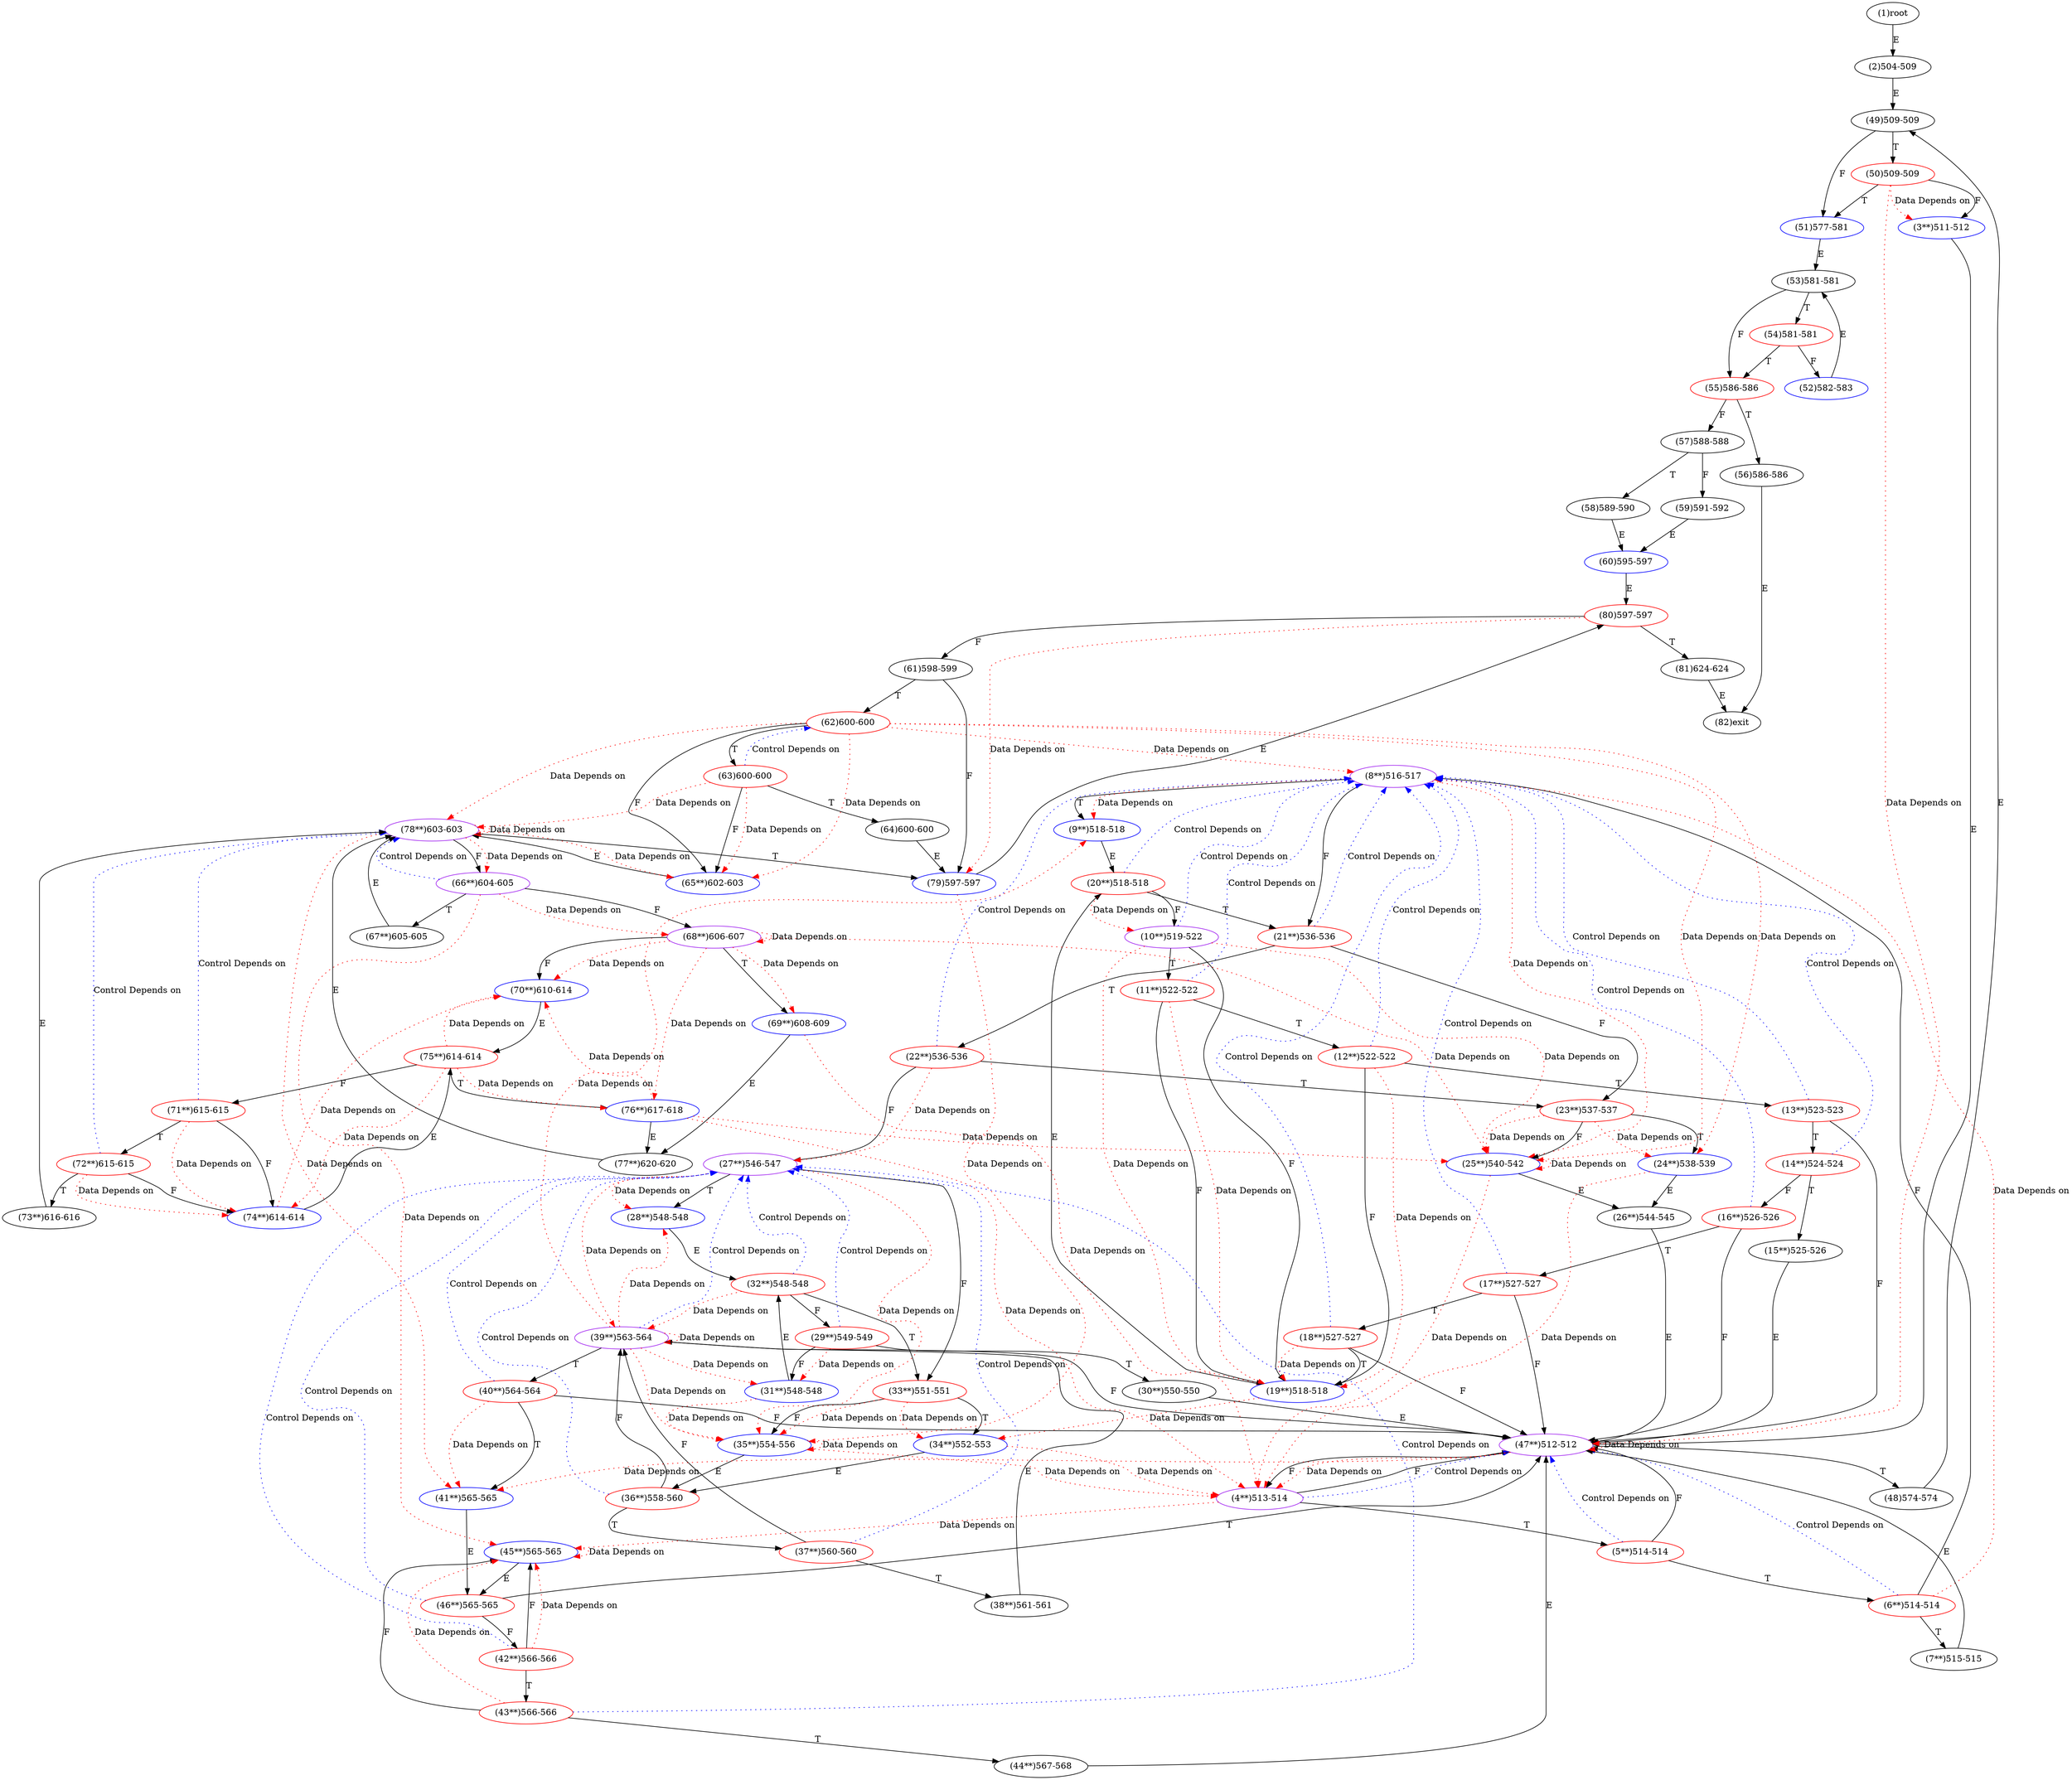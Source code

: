 digraph "" { 
1[ label="(1)root"];
2[ label="(2)504-509"];
3[ label="(3**)511-512",color=blue];
4[ label="(4**)513-514",color=purple];
5[ label="(5**)514-514",color=red];
6[ label="(6**)514-514",color=red];
7[ label="(7**)515-515"];
8[ label="(8**)516-517",color=purple];
9[ label="(9**)518-518",color=blue];
10[ label="(10**)519-522",color=purple];
11[ label="(11**)522-522",color=red];
12[ label="(12**)522-522",color=red];
13[ label="(13**)523-523",color=red];
14[ label="(14**)524-524",color=red];
15[ label="(15**)525-526"];
17[ label="(17**)527-527",color=red];
16[ label="(16**)526-526",color=red];
19[ label="(19**)518-518",color=blue];
18[ label="(18**)527-527",color=red];
21[ label="(21**)536-536",color=red];
20[ label="(20**)518-518",color=red];
23[ label="(23**)537-537",color=red];
22[ label="(22**)536-536",color=red];
25[ label="(25**)540-542",color=blue];
24[ label="(24**)538-539",color=blue];
27[ label="(27**)546-547",color=purple];
26[ label="(26**)544-545"];
29[ label="(29**)549-549",color=red];
28[ label="(28**)548-548",color=blue];
31[ label="(31**)548-548",color=blue];
30[ label="(30**)550-550"];
34[ label="(34**)552-553",color=blue];
35[ label="(35**)554-556",color=blue];
32[ label="(32**)548-548",color=red];
33[ label="(33**)551-551",color=red];
38[ label="(38**)561-561"];
39[ label="(39**)563-564",color=purple];
36[ label="(36**)558-560",color=red];
37[ label="(37**)560-560",color=red];
42[ label="(42**)566-566",color=red];
43[ label="(43**)566-566",color=red];
40[ label="(40**)564-564",color=red];
41[ label="(41**)565-565",color=blue];
46[ label="(46**)565-565",color=red];
47[ label="(47**)512-512",color=purple];
44[ label="(44**)567-568"];
45[ label="(45**)565-565",color=blue];
51[ label="(51)577-581",color=blue];
50[ label="(50)509-509",color=red];
49[ label="(49)509-509"];
48[ label="(48)574-574"];
55[ label="(55)586-586",color=red];
54[ label="(54)581-581",color=red];
53[ label="(53)581-581"];
52[ label="(52)582-583",color=blue];
59[ label="(59)591-592"];
58[ label="(58)589-590"];
57[ label="(57)588-588"];
56[ label="(56)586-586"];
63[ label="(63)600-600",color=red];
62[ label="(62)600-600",color=red];
61[ label="(61)598-599"];
60[ label="(60)595-597",color=blue];
68[ label="(68**)606-607",color=purple];
69[ label="(69**)608-609",color=blue];
70[ label="(70**)610-614",color=blue];
71[ label="(71**)615-615",color=red];
64[ label="(64)600-600"];
65[ label="(65**)602-603",color=blue];
66[ label="(66**)604-605",color=purple];
67[ label="(67**)605-605"];
76[ label="(76**)617-618",color=blue];
77[ label="(77**)620-620"];
78[ label="(78**)603-603",color=purple];
79[ label="(79)597-597",color=blue];
72[ label="(72**)615-615",color=red];
73[ label="(73**)616-616"];
74[ label="(74**)614-614",color=blue];
75[ label="(75**)614-614",color=red];
81[ label="(81)624-624"];
80[ label="(80)597-597",color=red];
82[ label="(82)exit"];
1->2[ label="E"];
2->49[ label="E"];
3->47[ label="E"];
4->47[ label="F"];
4->5[ label="T"];
5->47[ label="F"];
5->6[ label="T"];
6->8[ label="F"];
6->7[ label="T"];
7->47[ label="E"];
8->21[ label="F"];
8->9[ label="T"];
9->20[ label="E"];
10->19[ label="F"];
10->11[ label="T"];
11->19[ label="F"];
11->12[ label="T"];
12->19[ label="F"];
12->13[ label="T"];
13->47[ label="F"];
13->14[ label="T"];
14->16[ label="F"];
14->15[ label="T"];
15->47[ label="E"];
16->47[ label="F"];
16->17[ label="T"];
17->47[ label="F"];
17->18[ label="T"];
18->47[ label="F"];
18->19[ label="T"];
19->20[ label="E"];
20->10[ label="F"];
20->21[ label="T"];
21->23[ label="F"];
21->22[ label="T"];
22->27[ label="F"];
22->23[ label="T"];
23->25[ label="F"];
23->24[ label="T"];
24->26[ label="E"];
25->26[ label="E"];
26->47[ label="E"];
27->33[ label="F"];
27->28[ label="T"];
28->32[ label="E"];
29->31[ label="F"];
29->30[ label="T"];
30->47[ label="E"];
31->32[ label="E"];
32->29[ label="F"];
32->33[ label="T"];
33->35[ label="F"];
33->34[ label="T"];
34->36[ label="E"];
35->36[ label="E"];
36->39[ label="F"];
36->37[ label="T"];
37->39[ label="F"];
37->38[ label="T"];
38->39[ label="E"];
39->47[ label="F"];
39->40[ label="T"];
40->47[ label="F"];
40->41[ label="T"];
41->46[ label="E"];
42->45[ label="F"];
42->43[ label="T"];
43->45[ label="F"];
43->44[ label="T"];
44->47[ label="E"];
45->46[ label="E"];
46->42[ label="F"];
46->47[ label="T"];
47->4[ label="F"];
47->48[ label="T"];
48->49[ label="E"];
49->51[ label="F"];
49->50[ label="T"];
50->3[ label="F"];
50->51[ label="T"];
51->53[ label="E"];
52->53[ label="E"];
53->55[ label="F"];
53->54[ label="T"];
54->52[ label="F"];
54->55[ label="T"];
55->57[ label="F"];
55->56[ label="T"];
56->82[ label="E"];
57->59[ label="F"];
57->58[ label="T"];
58->60[ label="E"];
59->60[ label="E"];
60->80[ label="E"];
61->79[ label="F"];
61->62[ label="T"];
62->65[ label="F"];
62->63[ label="T"];
63->65[ label="F"];
63->64[ label="T"];
64->79[ label="E"];
65->78[ label="E"];
66->68[ label="F"];
66->67[ label="T"];
67->78[ label="E"];
68->70[ label="F"];
68->69[ label="T"];
69->77[ label="E"];
70->75[ label="E"];
71->74[ label="F"];
71->72[ label="T"];
72->74[ label="F"];
72->73[ label="T"];
73->78[ label="E"];
74->75[ label="E"];
75->71[ label="F"];
75->76[ label="T"];
76->77[ label="E"];
77->78[ label="E"];
78->66[ label="F"];
78->79[ label="T"];
79->80[ label="E"];
80->61[ label="F"];
80->81[ label="T"];
81->82[ label="E"];
4->47[ color="blue" label="Control Depends on" style = dotted ];
4->45[ color="red" label="Data Depends on" style = dotted ];
5->47[ color="blue" label="Control Depends on" style = dotted ];
6->47[ color="blue" label="Control Depends on" style = dotted ];
6->8[ color="red" label="Data Depends on" style = dotted ];
8->25[ color="red" label="Data Depends on" style = dotted ];
8->9[ color="red" label="Data Depends on" style = dotted ];
10->25[ color="red" label="Data Depends on" style = dotted ];
10->8[ color="blue" label="Control Depends on" style = dotted ];
10->19[ color="red" label="Data Depends on" style = dotted ];
11->8[ color="blue" label="Control Depends on" style = dotted ];
11->19[ color="red" label="Data Depends on" style = dotted ];
12->8[ color="blue" label="Control Depends on" style = dotted ];
12->19[ color="red" label="Data Depends on" style = dotted ];
13->8[ color="blue" label="Control Depends on" style = dotted ];
14->8[ color="blue" label="Control Depends on" style = dotted ];
17->8[ color="blue" label="Control Depends on" style = dotted ];
16->8[ color="blue" label="Control Depends on" style = dotted ];
19->34[ color="red" label="Data Depends on" style = dotted ];
18->19[ color="red" label="Data Depends on" style = dotted ];
18->8[ color="blue" label="Control Depends on" style = dotted ];
21->8[ color="blue" label="Control Depends on" style = dotted ];
20->8[ color="blue" label="Control Depends on" style = dotted ];
20->10[ color="red" label="Data Depends on" style = dotted ];
23->25[ color="red" label="Data Depends on" style = dotted ];
23->24[ color="red" label="Data Depends on" style = dotted ];
22->27[ color="red" label="Data Depends on" style = dotted ];
22->8[ color="blue" label="Control Depends on" style = dotted ];
25->25[ color="red" label="Data Depends on" style = dotted ];
25->4[ color="red" label="Data Depends on" style = dotted ];
24->4[ color="red" label="Data Depends on" style = dotted ];
27->28[ color="red" label="Data Depends on" style = dotted ];
27->35[ color="red" label="Data Depends on" style = dotted ];
27->39[ color="red" label="Data Depends on" style = dotted ];
29->31[ color="red" label="Data Depends on" style = dotted ];
29->27[ color="blue" label="Control Depends on" style = dotted ];
31->35[ color="red" label="Data Depends on" style = dotted ];
34->4[ color="red" label="Data Depends on" style = dotted ];
35->35[ color="red" label="Data Depends on" style = dotted ];
35->4[ color="red" label="Data Depends on" style = dotted ];
32->39[ color="red" label="Data Depends on" style = dotted ];
32->27[ color="blue" label="Control Depends on" style = dotted ];
33->35[ color="red" label="Data Depends on" style = dotted ];
33->34[ color="red" label="Data Depends on" style = dotted ];
39->39[ color="red" label="Data Depends on" style = dotted ];
39->35[ color="red" label="Data Depends on" style = dotted ];
39->28[ color="red" label="Data Depends on" style = dotted ];
39->31[ color="red" label="Data Depends on" style = dotted ];
39->9[ color="red" label="Data Depends on" style = dotted ];
39->27[ color="blue" label="Control Depends on" style = dotted ];
36->27[ color="blue" label="Control Depends on" style = dotted ];
37->27[ color="blue" label="Control Depends on" style = dotted ];
42->27[ color="blue" label="Control Depends on" style = dotted ];
42->45[ color="red" label="Data Depends on" style = dotted ];
43->27[ color="blue" label="Control Depends on" style = dotted ];
43->45[ color="red" label="Data Depends on" style = dotted ];
40->27[ color="blue" label="Control Depends on" style = dotted ];
40->41[ color="red" label="Data Depends on" style = dotted ];
46->27[ color="blue" label="Control Depends on" style = dotted ];
47->47[ color="red" label="Data Depends on" style = dotted ];
47->41[ color="red" label="Data Depends on" style = dotted ];
47->4[ color="red" label="Data Depends on" style = dotted ];
45->45[ color="red" label="Data Depends on" style = dotted ];
50->3[ color="red" label="Data Depends on" style = dotted ];
50->47[ color="red" label="Data Depends on" style = dotted ];
63->62[ color="blue" label="Control Depends on" style = dotted ];
63->78[ color="red" label="Data Depends on" style = dotted ];
63->65[ color="red" label="Data Depends on" style = dotted ];
62->24[ color="red" label="Data Depends on" style = dotted ];
62->8[ color="red" label="Data Depends on" style = dotted ];
62->25[ color="red" label="Data Depends on" style = dotted ];
62->78[ color="red" label="Data Depends on" style = dotted ];
62->65[ color="red" label="Data Depends on" style = dotted ];
68->68[ color="red" label="Data Depends on" style = dotted ];
68->69[ color="red" label="Data Depends on" style = dotted ];
68->70[ color="red" label="Data Depends on" style = dotted ];
68->25[ color="red" label="Data Depends on" style = dotted ];
68->76[ color="red" label="Data Depends on" style = dotted ];
69->4[ color="red" label="Data Depends on" style = dotted ];
71->78[ color="blue" label="Control Depends on" style = dotted ];
71->74[ color="red" label="Data Depends on" style = dotted ];
66->68[ color="red" label="Data Depends on" style = dotted ];
66->45[ color="red" label="Data Depends on" style = dotted ];
66->78[ color="blue" label="Control Depends on" style = dotted ];
76->25[ color="red" label="Data Depends on" style = dotted ];
76->70[ color="red" label="Data Depends on" style = dotted ];
76->4[ color="red" label="Data Depends on" style = dotted ];
78->78[ color="red" label="Data Depends on" style = dotted ];
78->41[ color="red" label="Data Depends on" style = dotted ];
78->66[ color="red" label="Data Depends on" style = dotted ];
78->65[ color="red" label="Data Depends on" style = dotted ];
79->35[ color="red" label="Data Depends on" style = dotted ];
72->74[ color="red" label="Data Depends on" style = dotted ];
72->78[ color="blue" label="Control Depends on" style = dotted ];
74->70[ color="red" label="Data Depends on" style = dotted ];
75->74[ color="red" label="Data Depends on" style = dotted ];
75->76[ color="red" label="Data Depends on" style = dotted ];
75->70[ color="red" label="Data Depends on" style = dotted ];
80->79[ color="red" label="Data Depends on" style = dotted ];
}